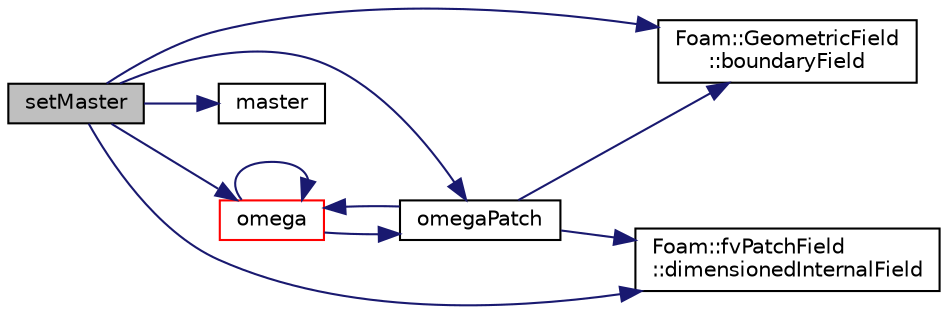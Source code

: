 digraph "setMaster"
{
  bgcolor="transparent";
  edge [fontname="Helvetica",fontsize="10",labelfontname="Helvetica",labelfontsize="10"];
  node [fontname="Helvetica",fontsize="10",shape=record];
  rankdir="LR";
  Node1 [label="setMaster",height=0.2,width=0.4,color="black", fillcolor="grey75", style="filled", fontcolor="black"];
  Node1 -> Node2 [color="midnightblue",fontsize="10",style="solid",fontname="Helvetica"];
  Node2 [label="Foam::GeometricField\l::boundaryField",height=0.2,width=0.4,color="black",URL="$a00921.html#a3c6c1a789b48ea0c5e8bff64f9c14f2d",tooltip="Return reference to GeometricBoundaryField. "];
  Node1 -> Node3 [color="midnightblue",fontsize="10",style="solid",fontname="Helvetica"];
  Node3 [label="Foam::fvPatchField\l::dimensionedInternalField",height=0.2,width=0.4,color="black",URL="$a00886.html#a31518d9a232725c9887f13d0a259e1fe",tooltip="Return dimensioned internal field reference. "];
  Node1 -> Node4 [color="midnightblue",fontsize="10",style="solid",fontname="Helvetica"];
  Node4 [label="master",height=0.2,width=0.4,color="black",URL="$a01706.html#a1f390c9b065a113c4b6c10e7c650648c",tooltip="Return non-const access to the master patch ID. "];
  Node1 -> Node5 [color="midnightblue",fontsize="10",style="solid",fontname="Helvetica"];
  Node5 [label="omega",height=0.2,width=0.4,color="red",URL="$a01706.html#a0a19ade47a22371d23b806d6b945dc4a",tooltip="Return non-const access to the master&#39;s omega field. "];
  Node5 -> Node6 [color="midnightblue",fontsize="10",style="solid",fontname="Helvetica"];
  Node6 [label="omegaPatch",height=0.2,width=0.4,color="black",URL="$a01706.html#adc76179cbe786f9a2eb4941ec39baf9f",tooltip="Helper function to return non-const access to an omega patch. "];
  Node6 -> Node5 [color="midnightblue",fontsize="10",style="solid",fontname="Helvetica"];
  Node6 -> Node3 [color="midnightblue",fontsize="10",style="solid",fontname="Helvetica"];
  Node6 -> Node2 [color="midnightblue",fontsize="10",style="solid",fontname="Helvetica"];
  Node5 -> Node5 [color="midnightblue",fontsize="10",style="solid",fontname="Helvetica"];
  Node1 -> Node6 [color="midnightblue",fontsize="10",style="solid",fontname="Helvetica"];
}
